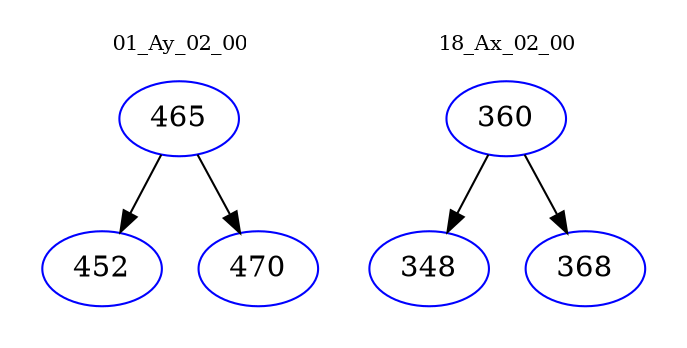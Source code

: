 digraph{
subgraph cluster_0 {
color = white
label = "01_Ay_02_00";
fontsize=10;
T0_465 [label="465", color="blue"]
T0_465 -> T0_452 [color="black"]
T0_452 [label="452", color="blue"]
T0_465 -> T0_470 [color="black"]
T0_470 [label="470", color="blue"]
}
subgraph cluster_1 {
color = white
label = "18_Ax_02_00";
fontsize=10;
T1_360 [label="360", color="blue"]
T1_360 -> T1_348 [color="black"]
T1_348 [label="348", color="blue"]
T1_360 -> T1_368 [color="black"]
T1_368 [label="368", color="blue"]
}
}
